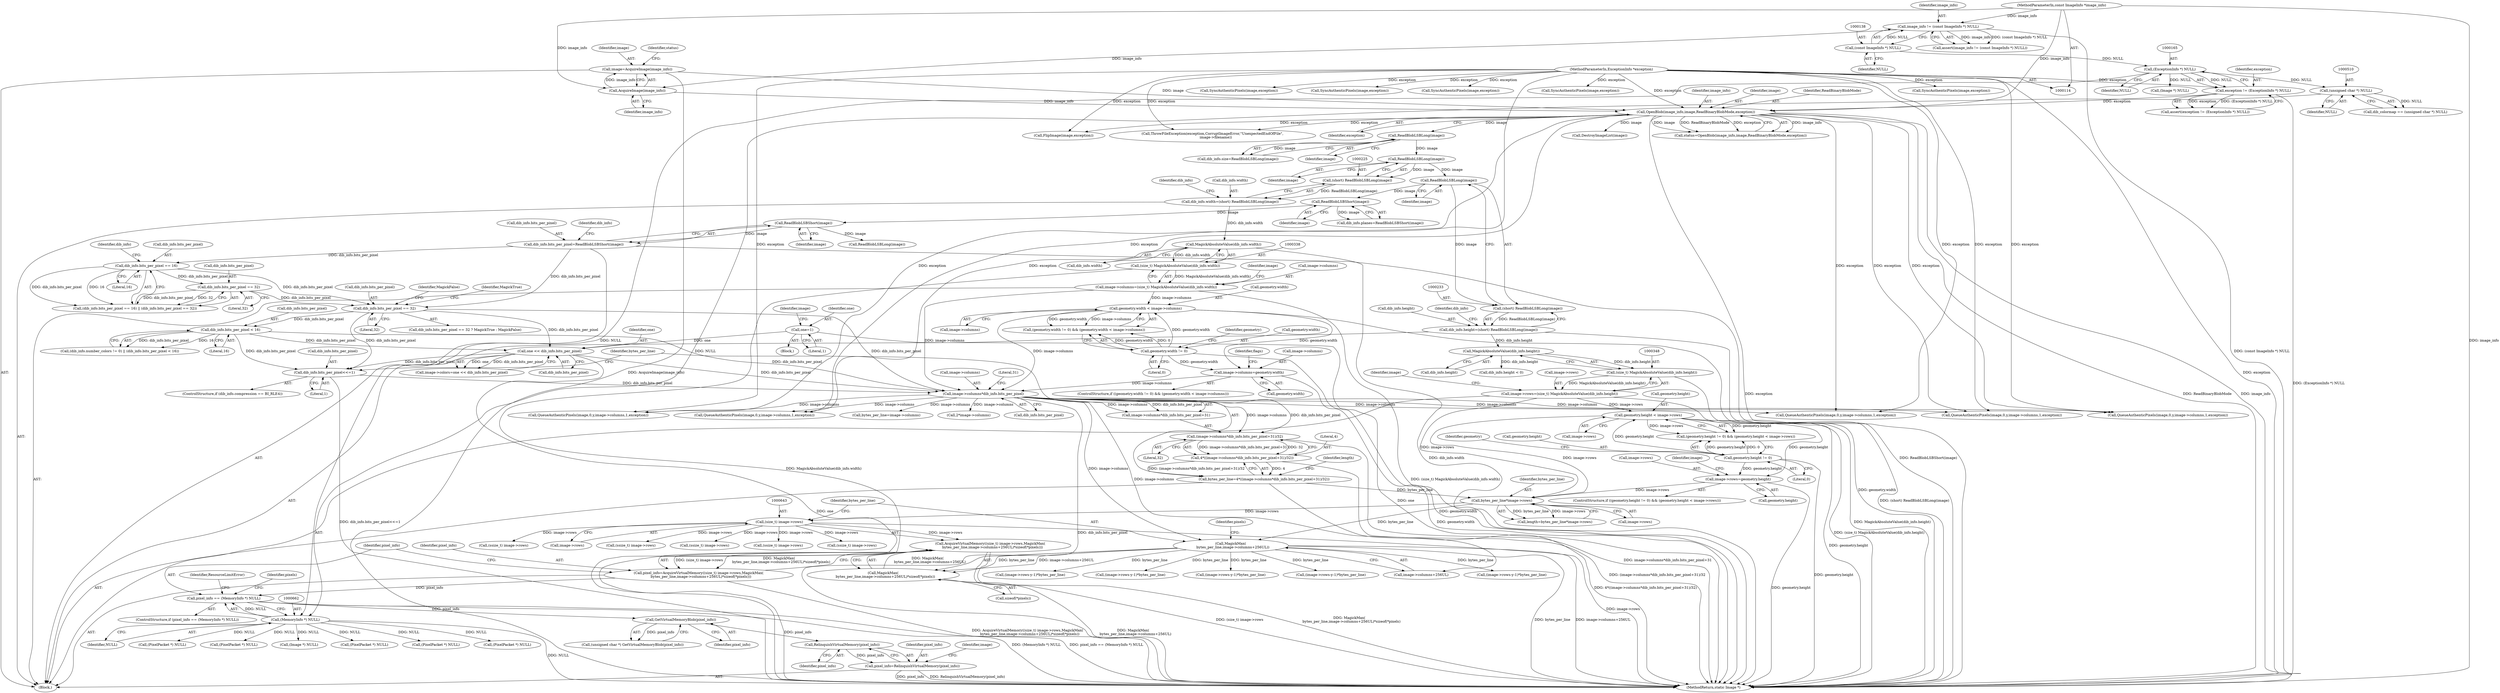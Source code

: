 digraph "0_ImageMagick_f6e9d0d9955e85bdd7540b251cd50d598dacc5e6_10@pointer" {
"1001595" [label="(Call,RelinquishVirtualMemory(pixel_info))"];
"1000671" [label="(Call,GetVirtualMemoryBlob(pixel_info))"];
"1000659" [label="(Call,pixel_info == (MemoryInfo *) NULL)"];
"1000639" [label="(Call,pixel_info=AcquireVirtualMemory((size_t) image->rows,MagickMax(\n    bytes_per_line,image->columns+256UL)*sizeof(*pixels)))"];
"1000641" [label="(Call,AcquireVirtualMemory((size_t) image->rows,MagickMax(\n    bytes_per_line,image->columns+256UL)*sizeof(*pixels)))"];
"1000642" [label="(Call,(size_t) image->rows)"];
"1000634" [label="(Call,bytes_per_line*image->rows)"];
"1000617" [label="(Call,bytes_per_line=4*((image->columns*dib_info.bits_per_pixel+31)/32))"];
"1000619" [label="(Call,4*((image->columns*dib_info.bits_per_pixel+31)/32))"];
"1000621" [label="(Call,(image->columns*dib_info.bits_per_pixel+31)/32)"];
"1000623" [label="(Call,image->columns*dib_info.bits_per_pixel)"];
"1000333" [label="(Call,image->columns=(size_t) MagickAbsoluteValue(dib_info.width))"];
"1000337" [label="(Call,(size_t) MagickAbsoluteValue(dib_info.width))"];
"1000339" [label="(Call,MagickAbsoluteValue(dib_info.width))"];
"1000220" [label="(Call,dib_info.width=(short) ReadBlobLSBLong(image))"];
"1000224" [label="(Call,(short) ReadBlobLSBLong(image))"];
"1000226" [label="(Call,ReadBlobLSBLong(image))"];
"1000209" [label="(Call,ReadBlobLSBLong(image))"];
"1000179" [label="(Call,OpenBlob(image_info,image,ReadBinaryBlobMode,exception))"];
"1000175" [label="(Call,AcquireImage(image_info))"];
"1000135" [label="(Call,image_info != (const ImageInfo *) NULL)"];
"1000115" [label="(MethodParameterIn,const ImageInfo *image_info)"];
"1000137" [label="(Call,(const ImageInfo *) NULL)"];
"1000173" [label="(Call,image=AcquireImage(image_info))"];
"1000162" [label="(Call,exception != (ExceptionInfo *) NULL)"];
"1000116" [label="(MethodParameterIn,ExceptionInfo *exception)"];
"1000164" [label="(Call,(ExceptionInfo *) NULL)"];
"1000435" [label="(Call,image->columns=geometry.width)"];
"1000423" [label="(Call,geometry.width != 0)"];
"1000428" [label="(Call,geometry.width < image->columns)"];
"1000612" [label="(Call,dib_info.bits_per_pixel<<=1)"];
"1000365" [label="(Call,dib_info.bits_per_pixel < 16)"];
"1000326" [label="(Call,dib_info.bits_per_pixel == 32)"];
"1000297" [label="(Call,dib_info.bits_per_pixel == 32)"];
"1000292" [label="(Call,dib_info.bits_per_pixel == 16)"];
"1000242" [label="(Call,dib_info.bits_per_pixel=ReadBlobLSBShort(image))"];
"1000246" [label="(Call,ReadBlobLSBShort(image))"];
"1000240" [label="(Call,ReadBlobLSBShort(image))"];
"1000234" [label="(Call,ReadBlobLSBLong(image))"];
"1000397" [label="(Call,one << dib_info.bits_per_pixel)"];
"1000384" [label="(Call,one=1)"];
"1000460" [label="(Call,image->rows=geometry.height)"];
"1000448" [label="(Call,geometry.height != 0)"];
"1000453" [label="(Call,geometry.height < image->rows)"];
"1000343" [label="(Call,image->rows=(size_t) MagickAbsoluteValue(dib_info.height))"];
"1000347" [label="(Call,(size_t) MagickAbsoluteValue(dib_info.height))"];
"1000349" [label="(Call,MagickAbsoluteValue(dib_info.height))"];
"1000228" [label="(Call,dib_info.height=(short) ReadBlobLSBLong(image))"];
"1000232" [label="(Call,(short) ReadBlobLSBLong(image))"];
"1000647" [label="(Call,MagickMax(\n    bytes_per_line,image->columns+256UL)*sizeof(*pixels))"];
"1000648" [label="(Call,MagickMax(\n    bytes_per_line,image->columns+256UL))"];
"1000661" [label="(Call,(MemoryInfo *) NULL)"];
"1000509" [label="(Call,(unsigned char *) NULL)"];
"1001593" [label="(Call,pixel_info=RelinquishVirtualMemory(pixel_info))"];
"1001502" [label="(Call,(PixelPacket *) NULL)"];
"1000339" [label="(Call,MagickAbsoluteValue(dib_info.width))"];
"1000460" [label="(Call,image->rows=geometry.height)"];
"1000242" [label="(Call,dib_info.bits_per_pixel=ReadBlobLSBShort(image))"];
"1000386" [label="(Literal,1)"];
"1000660" [label="(Identifier,pixel_info)"];
"1000333" [label="(Call,image->columns=(size_t) MagickAbsoluteValue(dib_info.width))"];
"1000332" [label="(Identifier,MagickFalse)"];
"1000786" [label="(Call,QueueAuthenticPixels(image,0,y,image->columns,1,exception))"];
"1000617" [label="(Call,bytes_per_line=4*((image->columns*dib_info.bits_per_pixel+31)/32))"];
"1000183" [label="(Identifier,exception)"];
"1000436" [label="(Call,image->columns)"];
"1001554" [label="(Call,SyncAuthenticPixels(image,exception))"];
"1000640" [label="(Identifier,pixel_info)"];
"1000422" [label="(Call,(geometry.width != 0) && (geometry.width < image->columns))"];
"1000234" [label="(Call,ReadBlobLSBLong(image))"];
"1000330" [label="(Literal,32)"];
"1000668" [label="(Identifier,pixels)"];
"1000163" [label="(Identifier,exception)"];
"1001135" [label="(Call,(ssize_t) image->rows)"];
"1000166" [label="(Identifier,NULL)"];
"1000181" [label="(Identifier,image)"];
"1000116" [label="(MethodParameterIn,ExceptionInfo *exception)"];
"1000134" [label="(Call,assert(image_info != (const ImageInfo *) NULL))"];
"1001463" [label="(Call,(ssize_t) image->rows)"];
"1000428" [label="(Call,geometry.width < image->columns)"];
"1000331" [label="(Identifier,MagickTrue)"];
"1000194" [label="(Call,(Image *) NULL)"];
"1000343" [label="(Call,image->rows=(size_t) MagickAbsoluteValue(dib_info.height))"];
"1000657" [label="(Identifier,pixels)"];
"1001596" [label="(Identifier,pixel_info)"];
"1000659" [label="(Call,pixel_info == (MemoryInfo *) NULL)"];
"1001277" [label="(Call,(ssize_t) image->rows)"];
"1000447" [label="(Call,(geometry.height != 0) && (geometry.height < image->rows))"];
"1000661" [label="(Call,(MemoryInfo *) NULL)"];
"1000453" [label="(Call,geometry.height < image->rows)"];
"1000435" [label="(Call,image->columns=geometry.width)"];
"1000179" [label="(Call,OpenBlob(image_info,image,ReadBinaryBlobMode,exception))"];
"1001593" [label="(Call,pixel_info=RelinquishVirtualMemory(pixel_info))"];
"1000205" [label="(Call,dib_info.size=ReadBlobLSBLong(image))"];
"1000644" [label="(Call,image->rows)"];
"1000139" [label="(Identifier,NULL)"];
"1000759" [label="(Call,(ssize_t) image->rows)"];
"1001600" [label="(Identifier,image)"];
"1000421" [label="(ControlStructure,if ((geometry.width != 0) && (geometry.width < image->columns)))"];
"1000439" [label="(Call,geometry.width)"];
"1000347" [label="(Call,(size_t) MagickAbsoluteValue(dib_info.height))"];
"1000470" [label="(Identifier,image)"];
"1000455" [label="(Identifier,geometry)"];
"1000326" [label="(Call,dib_info.bits_per_pixel == 32)"];
"1001625" [label="(Call,(Image *) NULL)"];
"1000398" [label="(Identifier,one)"];
"1000240" [label="(Call,ReadBlobLSBShort(image))"];
"1000612" [label="(Call,dib_info.bits_per_pixel<<=1)"];
"1000393" [label="(Call,image->colors=one << dib_info.bits_per_pixel)"];
"1000671" [label="(Call,GetVirtualMemoryBlob(pixel_info))"];
"1000633" [label="(Identifier,length)"];
"1000423" [label="(Call,geometry.width != 0)"];
"1000658" [label="(ControlStructure,if (pixel_info == (MemoryInfo *) NULL))"];
"1000624" [label="(Call,image->columns)"];
"1000296" [label="(Literal,16)"];
"1000175" [label="(Call,AcquireImage(image_info))"];
"1000164" [label="(Call,(ExceptionInfo *) NULL)"];
"1000355" [label="(Identifier,image)"];
"1001162" [label="(Call,QueueAuthenticPixels(image,0,y,image->columns,1,exception))"];
"1000226" [label="(Call,ReadBlobLSBLong(image))"];
"1000775" [label="(Call,(image->rows-y-1)*bytes_per_line)"];
"1000230" [label="(Identifier,dib_info)"];
"1000297" [label="(Call,dib_info.bits_per_pixel == 32)"];
"1000457" [label="(Call,image->rows)"];
"1000292" [label="(Call,dib_info.bits_per_pixel == 16)"];
"1000639" [label="(Call,pixel_info=AcquireVirtualMemory((size_t) image->rows,MagickMax(\n    bytes_per_line,image->columns+256UL)*sizeof(*pixels)))"];
"1000359" [label="(Call,(dib_info.number_colors != 0) || (dib_info.bits_per_pixel < 16))"];
"1000252" [label="(Call,ReadBlobLSBLong(image))"];
"1000904" [label="(Call,SyncAuthenticPixels(image,exception))"];
"1000229" [label="(Call,dib_info.height)"];
"1000798" [label="(Call,(PixelPacket *) NULL)"];
"1000349" [label="(Call,MagickAbsoluteValue(dib_info.height))"];
"1001595" [label="(Call,RelinquishVirtualMemory(pixel_info))"];
"1000632" [label="(Call,length=bytes_per_line*image->rows)"];
"1000173" [label="(Call,image=AcquireImage(image_info))"];
"1000291" [label="(Call,(dib_info.bits_per_pixel == 16) || (dib_info.bits_per_pixel == 32))"];
"1000461" [label="(Call,image->rows)"];
"1000429" [label="(Call,geometry.width)"];
"1000634" [label="(Call,bytes_per_line*image->rows)"];
"1000210" [label="(Identifier,image)"];
"1000182" [label="(Identifier,ReadBinaryBlobMode)"];
"1000427" [label="(Literal,0)"];
"1001126" [label="(Call,bytes_per_line=image->columns)"];
"1001213" [label="(Call,SyncAuthenticPixels(image,exception))"];
"1000327" [label="(Call,dib_info.bits_per_pixel)"];
"1000344" [label="(Call,image->rows)"];
"1000650" [label="(Call,image->columns+256UL)"];
"1000241" [label="(Identifier,image)"];
"1000665" [label="(Identifier,ResourceLimitError)"];
"1000209" [label="(Call,ReadBlobLSBLong(image))"];
"1000232" [label="(Call,(short) ReadBlobLSBLong(image))"];
"1000235" [label="(Identifier,image)"];
"1000161" [label="(Call,assert(exception != (ExceptionInfo *) NULL))"];
"1000340" [label="(Call,dib_info.width)"];
"1000350" [label="(Call,dib_info.height)"];
"1000236" [label="(Call,dib_info.planes=ReadBlobLSBShort(image))"];
"1000137" [label="(Call,(const ImageInfo *) NULL)"];
"1000641" [label="(Call,AcquireVirtualMemory((size_t) image->rows,MagickMax(\n    bytes_per_line,image->columns+256UL)*sizeof(*pixels)))"];
"1000221" [label="(Call,dib_info.width)"];
"1000672" [label="(Identifier,pixel_info)"];
"1001151" [label="(Call,(image->rows-y-1)*bytes_per_line)"];
"1000247" [label="(Identifier,image)"];
"1001602" [label="(Call,ThrowFileException(exception,CorruptImageError,\"UnexpectedEndOfFile\",\n      image->filename))"];
"1000162" [label="(Call,exception != (ExceptionInfo *) NULL)"];
"1000136" [label="(Identifier,image_info)"];
"1000177" [label="(Call,status=OpenBlob(image_info,image,ReadBinaryBlobMode,exception))"];
"1000965" [label="(Call,(image->rows-y-1)*bytes_per_line)"];
"1000622" [label="(Call,image->columns*dib_info.bits_per_pixel+31)"];
"1000399" [label="(Call,dib_info.bits_per_pixel)"];
"1000293" [label="(Call,dib_info.bits_per_pixel)"];
"1000669" [label="(Call,(unsigned char *) GetVirtualMemoryBlob(pixel_info))"];
"1000509" [label="(Call,(unsigned char *) NULL)"];
"1000507" [label="(Call,dib_colormap == (unsigned char *) NULL)"];
"1000655" [label="(Call,sizeof(*pixels))"];
"1000631" [label="(Literal,32)"];
"1000511" [label="(Identifier,NULL)"];
"1000618" [label="(Identifier,bytes_per_line)"];
"1001619" [label="(Call,FlipImage(image,exception))"];
"1000642" [label="(Call,(size_t) image->rows)"];
"1000174" [label="(Identifier,image)"];
"1000606" [label="(ControlStructure,if (dib_info.compression == BI_RLE4))"];
"1001594" [label="(Identifier,pixel_info)"];
"1000452" [label="(Literal,0)"];
"1000432" [label="(Call,image->columns)"];
"1000616" [label="(Literal,1)"];
"1000298" [label="(Call,dib_info.bits_per_pixel)"];
"1000397" [label="(Call,one << dib_info.bits_per_pixel)"];
"1000191" [label="(Call,DestroyImageList(image))"];
"1000238" [label="(Identifier,dib_info)"];
"1000365" [label="(Call,dib_info.bits_per_pixel < 16)"];
"1000246" [label="(Call,ReadBlobLSBShort(image))"];
"1000630" [label="(Literal,31)"];
"1001293" [label="(Call,(image->rows-y-1)*bytes_per_line)"];
"1001479" [label="(Call,(image->rows-y-1)*bytes_per_line)"];
"1000636" [label="(Call,image->rows)"];
"1000366" [label="(Call,dib_info.bits_per_pixel)"];
"1000369" [label="(Literal,16)"];
"1001268" [label="(Call,2*image->columns)"];
"1001646" [label="(MethodReturn,static Image *)"];
"1000228" [label="(Call,dib_info.height=(short) ReadBlobLSBLong(image))"];
"1000621" [label="(Call,(image->columns*dib_info.bits_per_pixel+31)/32)"];
"1000988" [label="(Call,(PixelPacket *) NULL)"];
"1000446" [label="(ControlStructure,if ((geometry.height != 0) && (geometry.height < image->rows)))"];
"1001316" [label="(Call,(PixelPacket *) NULL)"];
"1001304" [label="(Call,QueueAuthenticPixels(image,0,y,image->columns,1,exception))"];
"1000115" [label="(MethodParameterIn,const ImageInfo *image_info)"];
"1000334" [label="(Call,image->columns)"];
"1000224" [label="(Call,(short) ReadBlobLSBLong(image))"];
"1001073" [label="(Call,SyncAuthenticPixels(image,exception))"];
"1000444" [label="(Identifier,flags)"];
"1000250" [label="(Identifier,dib_info)"];
"1000176" [label="(Identifier,image_info)"];
"1000385" [label="(Identifier,one)"];
"1000649" [label="(Identifier,bytes_per_line)"];
"1000976" [label="(Call,QueueAuthenticPixels(image,0,y,image->columns,1,exception))"];
"1000299" [label="(Identifier,dib_info)"];
"1000243" [label="(Call,dib_info.bits_per_pixel)"];
"1000180" [label="(Identifier,image_info)"];
"1000627" [label="(Call,dib_info.bits_per_pixel)"];
"1000325" [label="(Call,dib_info.bits_per_pixel == 32 ? MagickTrue : MagickFalse)"];
"1000424" [label="(Call,geometry.width)"];
"1000663" [label="(Identifier,NULL)"];
"1000619" [label="(Call,4*((image->columns*dib_info.bits_per_pixel+31)/32))"];
"1000117" [label="(Block,)"];
"1000135" [label="(Call,image_info != (const ImageInfo *) NULL)"];
"1000384" [label="(Call,one=1)"];
"1000178" [label="(Identifier,status)"];
"1000227" [label="(Identifier,image)"];
"1000449" [label="(Call,geometry.height)"];
"1000220" [label="(Call,dib_info.width=(short) ReadBlobLSBLong(image))"];
"1000390" [label="(Identifier,image)"];
"1000454" [label="(Call,geometry.height)"];
"1001421" [label="(Call,SyncAuthenticPixels(image,exception))"];
"1000635" [label="(Identifier,bytes_per_line)"];
"1000613" [label="(Call,dib_info.bits_per_pixel)"];
"1000301" [label="(Literal,32)"];
"1001490" [label="(Call,QueueAuthenticPixels(image,0,y,image->columns,1,exception))"];
"1000464" [label="(Call,geometry.height)"];
"1000623" [label="(Call,image->columns*dib_info.bits_per_pixel)"];
"1000337" [label="(Call,(size_t) MagickAbsoluteValue(dib_info.width))"];
"1000430" [label="(Identifier,geometry)"];
"1000949" [label="(Call,(ssize_t) image->rows)"];
"1000648" [label="(Call,MagickMax(\n    bytes_per_line,image->columns+256UL))"];
"1001610" [label="(Call,dib_info.height < 0)"];
"1001174" [label="(Call,(PixelPacket *) NULL)"];
"1000620" [label="(Literal,4)"];
"1000647" [label="(Call,MagickMax(\n    bytes_per_line,image->columns+256UL)*sizeof(*pixels))"];
"1000345" [label="(Identifier,image)"];
"1000448" [label="(Call,geometry.height != 0)"];
"1000370" [label="(Block,)"];
"1001595" -> "1001593"  [label="AST: "];
"1001595" -> "1001596"  [label="CFG: "];
"1001596" -> "1001595"  [label="AST: "];
"1001593" -> "1001595"  [label="CFG: "];
"1001595" -> "1001593"  [label="DDG: pixel_info"];
"1000671" -> "1001595"  [label="DDG: pixel_info"];
"1000671" -> "1000669"  [label="AST: "];
"1000671" -> "1000672"  [label="CFG: "];
"1000672" -> "1000671"  [label="AST: "];
"1000669" -> "1000671"  [label="CFG: "];
"1000671" -> "1000669"  [label="DDG: pixel_info"];
"1000659" -> "1000671"  [label="DDG: pixel_info"];
"1000659" -> "1000658"  [label="AST: "];
"1000659" -> "1000661"  [label="CFG: "];
"1000660" -> "1000659"  [label="AST: "];
"1000661" -> "1000659"  [label="AST: "];
"1000665" -> "1000659"  [label="CFG: "];
"1000668" -> "1000659"  [label="CFG: "];
"1000659" -> "1001646"  [label="DDG: (MemoryInfo *) NULL"];
"1000659" -> "1001646"  [label="DDG: pixel_info == (MemoryInfo *) NULL"];
"1000639" -> "1000659"  [label="DDG: pixel_info"];
"1000661" -> "1000659"  [label="DDG: NULL"];
"1000639" -> "1000117"  [label="AST: "];
"1000639" -> "1000641"  [label="CFG: "];
"1000640" -> "1000639"  [label="AST: "];
"1000641" -> "1000639"  [label="AST: "];
"1000660" -> "1000639"  [label="CFG: "];
"1000639" -> "1001646"  [label="DDG: AcquireVirtualMemory((size_t) image->rows,MagickMax(\n    bytes_per_line,image->columns+256UL)*sizeof(*pixels))"];
"1000641" -> "1000639"  [label="DDG: (size_t) image->rows"];
"1000641" -> "1000639"  [label="DDG: MagickMax(\n    bytes_per_line,image->columns+256UL)*sizeof(*pixels)"];
"1000641" -> "1000647"  [label="CFG: "];
"1000642" -> "1000641"  [label="AST: "];
"1000647" -> "1000641"  [label="AST: "];
"1000641" -> "1001646"  [label="DDG: MagickMax(\n    bytes_per_line,image->columns+256UL)*sizeof(*pixels)"];
"1000641" -> "1001646"  [label="DDG: (size_t) image->rows"];
"1000642" -> "1000641"  [label="DDG: image->rows"];
"1000647" -> "1000641"  [label="DDG: MagickMax(\n    bytes_per_line,image->columns+256UL)"];
"1000642" -> "1000644"  [label="CFG: "];
"1000643" -> "1000642"  [label="AST: "];
"1000644" -> "1000642"  [label="AST: "];
"1000649" -> "1000642"  [label="CFG: "];
"1000642" -> "1001646"  [label="DDG: image->rows"];
"1000634" -> "1000642"  [label="DDG: image->rows"];
"1000642" -> "1000759"  [label="DDG: image->rows"];
"1000642" -> "1000949"  [label="DDG: image->rows"];
"1000642" -> "1001135"  [label="DDG: image->rows"];
"1000642" -> "1001277"  [label="DDG: image->rows"];
"1000642" -> "1001463"  [label="DDG: image->rows"];
"1000634" -> "1000632"  [label="AST: "];
"1000634" -> "1000636"  [label="CFG: "];
"1000635" -> "1000634"  [label="AST: "];
"1000636" -> "1000634"  [label="AST: "];
"1000632" -> "1000634"  [label="CFG: "];
"1000634" -> "1000632"  [label="DDG: bytes_per_line"];
"1000634" -> "1000632"  [label="DDG: image->rows"];
"1000617" -> "1000634"  [label="DDG: bytes_per_line"];
"1000460" -> "1000634"  [label="DDG: image->rows"];
"1000343" -> "1000634"  [label="DDG: image->rows"];
"1000453" -> "1000634"  [label="DDG: image->rows"];
"1000634" -> "1000648"  [label="DDG: bytes_per_line"];
"1000617" -> "1000117"  [label="AST: "];
"1000617" -> "1000619"  [label="CFG: "];
"1000618" -> "1000617"  [label="AST: "];
"1000619" -> "1000617"  [label="AST: "];
"1000633" -> "1000617"  [label="CFG: "];
"1000617" -> "1001646"  [label="DDG: 4*((image->columns*dib_info.bits_per_pixel+31)/32)"];
"1000619" -> "1000617"  [label="DDG: 4"];
"1000619" -> "1000617"  [label="DDG: (image->columns*dib_info.bits_per_pixel+31)/32"];
"1000619" -> "1000621"  [label="CFG: "];
"1000620" -> "1000619"  [label="AST: "];
"1000621" -> "1000619"  [label="AST: "];
"1000619" -> "1001646"  [label="DDG: (image->columns*dib_info.bits_per_pixel+31)/32"];
"1000621" -> "1000619"  [label="DDG: image->columns*dib_info.bits_per_pixel+31"];
"1000621" -> "1000619"  [label="DDG: 32"];
"1000621" -> "1000631"  [label="CFG: "];
"1000622" -> "1000621"  [label="AST: "];
"1000631" -> "1000621"  [label="AST: "];
"1000621" -> "1001646"  [label="DDG: image->columns*dib_info.bits_per_pixel+31"];
"1000623" -> "1000621"  [label="DDG: image->columns"];
"1000623" -> "1000621"  [label="DDG: dib_info.bits_per_pixel"];
"1000623" -> "1000622"  [label="AST: "];
"1000623" -> "1000627"  [label="CFG: "];
"1000624" -> "1000623"  [label="AST: "];
"1000627" -> "1000623"  [label="AST: "];
"1000630" -> "1000623"  [label="CFG: "];
"1000623" -> "1001646"  [label="DDG: dib_info.bits_per_pixel"];
"1000623" -> "1000622"  [label="DDG: image->columns"];
"1000623" -> "1000622"  [label="DDG: dib_info.bits_per_pixel"];
"1000333" -> "1000623"  [label="DDG: image->columns"];
"1000435" -> "1000623"  [label="DDG: image->columns"];
"1000428" -> "1000623"  [label="DDG: image->columns"];
"1000612" -> "1000623"  [label="DDG: dib_info.bits_per_pixel"];
"1000365" -> "1000623"  [label="DDG: dib_info.bits_per_pixel"];
"1000326" -> "1000623"  [label="DDG: dib_info.bits_per_pixel"];
"1000397" -> "1000623"  [label="DDG: dib_info.bits_per_pixel"];
"1000623" -> "1000648"  [label="DDG: image->columns"];
"1000623" -> "1000650"  [label="DDG: image->columns"];
"1000623" -> "1000786"  [label="DDG: image->columns"];
"1000623" -> "1000976"  [label="DDG: image->columns"];
"1000623" -> "1001126"  [label="DDG: image->columns"];
"1000623" -> "1001162"  [label="DDG: image->columns"];
"1000623" -> "1001268"  [label="DDG: image->columns"];
"1000623" -> "1001304"  [label="DDG: image->columns"];
"1000623" -> "1001490"  [label="DDG: image->columns"];
"1000333" -> "1000117"  [label="AST: "];
"1000333" -> "1000337"  [label="CFG: "];
"1000334" -> "1000333"  [label="AST: "];
"1000337" -> "1000333"  [label="AST: "];
"1000345" -> "1000333"  [label="CFG: "];
"1000333" -> "1001646"  [label="DDG: (size_t) MagickAbsoluteValue(dib_info.width)"];
"1000337" -> "1000333"  [label="DDG: MagickAbsoluteValue(dib_info.width)"];
"1000333" -> "1000428"  [label="DDG: image->columns"];
"1000337" -> "1000339"  [label="CFG: "];
"1000338" -> "1000337"  [label="AST: "];
"1000339" -> "1000337"  [label="AST: "];
"1000337" -> "1001646"  [label="DDG: MagickAbsoluteValue(dib_info.width)"];
"1000339" -> "1000337"  [label="DDG: dib_info.width"];
"1000339" -> "1000340"  [label="CFG: "];
"1000340" -> "1000339"  [label="AST: "];
"1000339" -> "1001646"  [label="DDG: dib_info.width"];
"1000220" -> "1000339"  [label="DDG: dib_info.width"];
"1000220" -> "1000117"  [label="AST: "];
"1000220" -> "1000224"  [label="CFG: "];
"1000221" -> "1000220"  [label="AST: "];
"1000224" -> "1000220"  [label="AST: "];
"1000230" -> "1000220"  [label="CFG: "];
"1000224" -> "1000220"  [label="DDG: ReadBlobLSBLong(image)"];
"1000224" -> "1000226"  [label="CFG: "];
"1000225" -> "1000224"  [label="AST: "];
"1000226" -> "1000224"  [label="AST: "];
"1000226" -> "1000224"  [label="DDG: image"];
"1000226" -> "1000227"  [label="CFG: "];
"1000227" -> "1000226"  [label="AST: "];
"1000209" -> "1000226"  [label="DDG: image"];
"1000226" -> "1000234"  [label="DDG: image"];
"1000209" -> "1000205"  [label="AST: "];
"1000209" -> "1000210"  [label="CFG: "];
"1000210" -> "1000209"  [label="AST: "];
"1000205" -> "1000209"  [label="CFG: "];
"1000209" -> "1000205"  [label="DDG: image"];
"1000179" -> "1000209"  [label="DDG: image"];
"1000179" -> "1000177"  [label="AST: "];
"1000179" -> "1000183"  [label="CFG: "];
"1000180" -> "1000179"  [label="AST: "];
"1000181" -> "1000179"  [label="AST: "];
"1000182" -> "1000179"  [label="AST: "];
"1000183" -> "1000179"  [label="AST: "];
"1000177" -> "1000179"  [label="CFG: "];
"1000179" -> "1001646"  [label="DDG: ReadBinaryBlobMode"];
"1000179" -> "1001646"  [label="DDG: image_info"];
"1000179" -> "1001646"  [label="DDG: exception"];
"1000179" -> "1000177"  [label="DDG: image_info"];
"1000179" -> "1000177"  [label="DDG: image"];
"1000179" -> "1000177"  [label="DDG: ReadBinaryBlobMode"];
"1000179" -> "1000177"  [label="DDG: exception"];
"1000175" -> "1000179"  [label="DDG: image_info"];
"1000115" -> "1000179"  [label="DDG: image_info"];
"1000173" -> "1000179"  [label="DDG: image"];
"1000162" -> "1000179"  [label="DDG: exception"];
"1000116" -> "1000179"  [label="DDG: exception"];
"1000179" -> "1000191"  [label="DDG: image"];
"1000179" -> "1000786"  [label="DDG: exception"];
"1000179" -> "1000976"  [label="DDG: exception"];
"1000179" -> "1001162"  [label="DDG: exception"];
"1000179" -> "1001304"  [label="DDG: exception"];
"1000179" -> "1001490"  [label="DDG: exception"];
"1000179" -> "1001602"  [label="DDG: exception"];
"1000179" -> "1001619"  [label="DDG: exception"];
"1000175" -> "1000173"  [label="AST: "];
"1000175" -> "1000176"  [label="CFG: "];
"1000176" -> "1000175"  [label="AST: "];
"1000173" -> "1000175"  [label="CFG: "];
"1000175" -> "1000173"  [label="DDG: image_info"];
"1000135" -> "1000175"  [label="DDG: image_info"];
"1000115" -> "1000175"  [label="DDG: image_info"];
"1000135" -> "1000134"  [label="AST: "];
"1000135" -> "1000137"  [label="CFG: "];
"1000136" -> "1000135"  [label="AST: "];
"1000137" -> "1000135"  [label="AST: "];
"1000134" -> "1000135"  [label="CFG: "];
"1000135" -> "1001646"  [label="DDG: (const ImageInfo *) NULL"];
"1000135" -> "1000134"  [label="DDG: image_info"];
"1000135" -> "1000134"  [label="DDG: (const ImageInfo *) NULL"];
"1000115" -> "1000135"  [label="DDG: image_info"];
"1000137" -> "1000135"  [label="DDG: NULL"];
"1000115" -> "1000114"  [label="AST: "];
"1000115" -> "1001646"  [label="DDG: image_info"];
"1000137" -> "1000139"  [label="CFG: "];
"1000138" -> "1000137"  [label="AST: "];
"1000139" -> "1000137"  [label="AST: "];
"1000137" -> "1000164"  [label="DDG: NULL"];
"1000173" -> "1000117"  [label="AST: "];
"1000174" -> "1000173"  [label="AST: "];
"1000178" -> "1000173"  [label="CFG: "];
"1000173" -> "1001646"  [label="DDG: AcquireImage(image_info)"];
"1000162" -> "1000161"  [label="AST: "];
"1000162" -> "1000164"  [label="CFG: "];
"1000163" -> "1000162"  [label="AST: "];
"1000164" -> "1000162"  [label="AST: "];
"1000161" -> "1000162"  [label="CFG: "];
"1000162" -> "1001646"  [label="DDG: (ExceptionInfo *) NULL"];
"1000162" -> "1000161"  [label="DDG: exception"];
"1000162" -> "1000161"  [label="DDG: (ExceptionInfo *) NULL"];
"1000116" -> "1000162"  [label="DDG: exception"];
"1000164" -> "1000162"  [label="DDG: NULL"];
"1000116" -> "1000114"  [label="AST: "];
"1000116" -> "1001646"  [label="DDG: exception"];
"1000116" -> "1000786"  [label="DDG: exception"];
"1000116" -> "1000904"  [label="DDG: exception"];
"1000116" -> "1000976"  [label="DDG: exception"];
"1000116" -> "1001073"  [label="DDG: exception"];
"1000116" -> "1001162"  [label="DDG: exception"];
"1000116" -> "1001213"  [label="DDG: exception"];
"1000116" -> "1001304"  [label="DDG: exception"];
"1000116" -> "1001421"  [label="DDG: exception"];
"1000116" -> "1001490"  [label="DDG: exception"];
"1000116" -> "1001554"  [label="DDG: exception"];
"1000116" -> "1001602"  [label="DDG: exception"];
"1000116" -> "1001619"  [label="DDG: exception"];
"1000164" -> "1000166"  [label="CFG: "];
"1000165" -> "1000164"  [label="AST: "];
"1000166" -> "1000164"  [label="AST: "];
"1000164" -> "1000194"  [label="DDG: NULL"];
"1000164" -> "1000509"  [label="DDG: NULL"];
"1000164" -> "1000661"  [label="DDG: NULL"];
"1000435" -> "1000421"  [label="AST: "];
"1000435" -> "1000439"  [label="CFG: "];
"1000436" -> "1000435"  [label="AST: "];
"1000439" -> "1000435"  [label="AST: "];
"1000444" -> "1000435"  [label="CFG: "];
"1000435" -> "1001646"  [label="DDG: geometry.width"];
"1000423" -> "1000435"  [label="DDG: geometry.width"];
"1000428" -> "1000435"  [label="DDG: geometry.width"];
"1000423" -> "1000422"  [label="AST: "];
"1000423" -> "1000427"  [label="CFG: "];
"1000424" -> "1000423"  [label="AST: "];
"1000427" -> "1000423"  [label="AST: "];
"1000430" -> "1000423"  [label="CFG: "];
"1000422" -> "1000423"  [label="CFG: "];
"1000423" -> "1001646"  [label="DDG: geometry.width"];
"1000423" -> "1000422"  [label="DDG: geometry.width"];
"1000423" -> "1000422"  [label="DDG: 0"];
"1000423" -> "1000428"  [label="DDG: geometry.width"];
"1000428" -> "1000422"  [label="AST: "];
"1000428" -> "1000432"  [label="CFG: "];
"1000429" -> "1000428"  [label="AST: "];
"1000432" -> "1000428"  [label="AST: "];
"1000422" -> "1000428"  [label="CFG: "];
"1000428" -> "1001646"  [label="DDG: geometry.width"];
"1000428" -> "1000422"  [label="DDG: geometry.width"];
"1000428" -> "1000422"  [label="DDG: image->columns"];
"1000612" -> "1000606"  [label="AST: "];
"1000612" -> "1000616"  [label="CFG: "];
"1000613" -> "1000612"  [label="AST: "];
"1000616" -> "1000612"  [label="AST: "];
"1000618" -> "1000612"  [label="CFG: "];
"1000612" -> "1001646"  [label="DDG: dib_info.bits_per_pixel<<=1"];
"1000365" -> "1000612"  [label="DDG: dib_info.bits_per_pixel"];
"1000326" -> "1000612"  [label="DDG: dib_info.bits_per_pixel"];
"1000397" -> "1000612"  [label="DDG: dib_info.bits_per_pixel"];
"1000365" -> "1000359"  [label="AST: "];
"1000365" -> "1000369"  [label="CFG: "];
"1000366" -> "1000365"  [label="AST: "];
"1000369" -> "1000365"  [label="AST: "];
"1000359" -> "1000365"  [label="CFG: "];
"1000365" -> "1000359"  [label="DDG: dib_info.bits_per_pixel"];
"1000365" -> "1000359"  [label="DDG: 16"];
"1000326" -> "1000365"  [label="DDG: dib_info.bits_per_pixel"];
"1000365" -> "1000397"  [label="DDG: dib_info.bits_per_pixel"];
"1000326" -> "1000325"  [label="AST: "];
"1000326" -> "1000330"  [label="CFG: "];
"1000327" -> "1000326"  [label="AST: "];
"1000330" -> "1000326"  [label="AST: "];
"1000331" -> "1000326"  [label="CFG: "];
"1000332" -> "1000326"  [label="CFG: "];
"1000297" -> "1000326"  [label="DDG: dib_info.bits_per_pixel"];
"1000292" -> "1000326"  [label="DDG: dib_info.bits_per_pixel"];
"1000242" -> "1000326"  [label="DDG: dib_info.bits_per_pixel"];
"1000326" -> "1000397"  [label="DDG: dib_info.bits_per_pixel"];
"1000297" -> "1000291"  [label="AST: "];
"1000297" -> "1000301"  [label="CFG: "];
"1000298" -> "1000297"  [label="AST: "];
"1000301" -> "1000297"  [label="AST: "];
"1000291" -> "1000297"  [label="CFG: "];
"1000297" -> "1000291"  [label="DDG: dib_info.bits_per_pixel"];
"1000297" -> "1000291"  [label="DDG: 32"];
"1000292" -> "1000297"  [label="DDG: dib_info.bits_per_pixel"];
"1000292" -> "1000291"  [label="AST: "];
"1000292" -> "1000296"  [label="CFG: "];
"1000293" -> "1000292"  [label="AST: "];
"1000296" -> "1000292"  [label="AST: "];
"1000299" -> "1000292"  [label="CFG: "];
"1000291" -> "1000292"  [label="CFG: "];
"1000292" -> "1000291"  [label="DDG: dib_info.bits_per_pixel"];
"1000292" -> "1000291"  [label="DDG: 16"];
"1000242" -> "1000292"  [label="DDG: dib_info.bits_per_pixel"];
"1000242" -> "1000117"  [label="AST: "];
"1000242" -> "1000246"  [label="CFG: "];
"1000243" -> "1000242"  [label="AST: "];
"1000246" -> "1000242"  [label="AST: "];
"1000250" -> "1000242"  [label="CFG: "];
"1000242" -> "1001646"  [label="DDG: ReadBlobLSBShort(image)"];
"1000246" -> "1000242"  [label="DDG: image"];
"1000246" -> "1000247"  [label="CFG: "];
"1000247" -> "1000246"  [label="AST: "];
"1000240" -> "1000246"  [label="DDG: image"];
"1000246" -> "1000252"  [label="DDG: image"];
"1000240" -> "1000236"  [label="AST: "];
"1000240" -> "1000241"  [label="CFG: "];
"1000241" -> "1000240"  [label="AST: "];
"1000236" -> "1000240"  [label="CFG: "];
"1000240" -> "1000236"  [label="DDG: image"];
"1000234" -> "1000240"  [label="DDG: image"];
"1000234" -> "1000232"  [label="AST: "];
"1000234" -> "1000235"  [label="CFG: "];
"1000235" -> "1000234"  [label="AST: "];
"1000232" -> "1000234"  [label="CFG: "];
"1000234" -> "1000232"  [label="DDG: image"];
"1000397" -> "1000393"  [label="AST: "];
"1000397" -> "1000399"  [label="CFG: "];
"1000398" -> "1000397"  [label="AST: "];
"1000399" -> "1000397"  [label="AST: "];
"1000393" -> "1000397"  [label="CFG: "];
"1000397" -> "1001646"  [label="DDG: one"];
"1000397" -> "1000393"  [label="DDG: one"];
"1000397" -> "1000393"  [label="DDG: dib_info.bits_per_pixel"];
"1000384" -> "1000397"  [label="DDG: one"];
"1000384" -> "1000370"  [label="AST: "];
"1000384" -> "1000386"  [label="CFG: "];
"1000385" -> "1000384"  [label="AST: "];
"1000386" -> "1000384"  [label="AST: "];
"1000390" -> "1000384"  [label="CFG: "];
"1000384" -> "1001646"  [label="DDG: one"];
"1000460" -> "1000446"  [label="AST: "];
"1000460" -> "1000464"  [label="CFG: "];
"1000461" -> "1000460"  [label="AST: "];
"1000464" -> "1000460"  [label="AST: "];
"1000470" -> "1000460"  [label="CFG: "];
"1000460" -> "1001646"  [label="DDG: geometry.height"];
"1000448" -> "1000460"  [label="DDG: geometry.height"];
"1000453" -> "1000460"  [label="DDG: geometry.height"];
"1000448" -> "1000447"  [label="AST: "];
"1000448" -> "1000452"  [label="CFG: "];
"1000449" -> "1000448"  [label="AST: "];
"1000452" -> "1000448"  [label="AST: "];
"1000455" -> "1000448"  [label="CFG: "];
"1000447" -> "1000448"  [label="CFG: "];
"1000448" -> "1001646"  [label="DDG: geometry.height"];
"1000448" -> "1000447"  [label="DDG: geometry.height"];
"1000448" -> "1000447"  [label="DDG: 0"];
"1000448" -> "1000453"  [label="DDG: geometry.height"];
"1000453" -> "1000447"  [label="AST: "];
"1000453" -> "1000457"  [label="CFG: "];
"1000454" -> "1000453"  [label="AST: "];
"1000457" -> "1000453"  [label="AST: "];
"1000447" -> "1000453"  [label="CFG: "];
"1000453" -> "1001646"  [label="DDG: geometry.height"];
"1000453" -> "1000447"  [label="DDG: geometry.height"];
"1000453" -> "1000447"  [label="DDG: image->rows"];
"1000343" -> "1000453"  [label="DDG: image->rows"];
"1000343" -> "1000117"  [label="AST: "];
"1000343" -> "1000347"  [label="CFG: "];
"1000344" -> "1000343"  [label="AST: "];
"1000347" -> "1000343"  [label="AST: "];
"1000355" -> "1000343"  [label="CFG: "];
"1000343" -> "1001646"  [label="DDG: (size_t) MagickAbsoluteValue(dib_info.height)"];
"1000347" -> "1000343"  [label="DDG: MagickAbsoluteValue(dib_info.height)"];
"1000347" -> "1000349"  [label="CFG: "];
"1000348" -> "1000347"  [label="AST: "];
"1000349" -> "1000347"  [label="AST: "];
"1000347" -> "1001646"  [label="DDG: MagickAbsoluteValue(dib_info.height)"];
"1000349" -> "1000347"  [label="DDG: dib_info.height"];
"1000349" -> "1000350"  [label="CFG: "];
"1000350" -> "1000349"  [label="AST: "];
"1000228" -> "1000349"  [label="DDG: dib_info.height"];
"1000349" -> "1001610"  [label="DDG: dib_info.height"];
"1000228" -> "1000117"  [label="AST: "];
"1000228" -> "1000232"  [label="CFG: "];
"1000229" -> "1000228"  [label="AST: "];
"1000232" -> "1000228"  [label="AST: "];
"1000238" -> "1000228"  [label="CFG: "];
"1000228" -> "1001646"  [label="DDG: (short) ReadBlobLSBLong(image)"];
"1000232" -> "1000228"  [label="DDG: ReadBlobLSBLong(image)"];
"1000233" -> "1000232"  [label="AST: "];
"1000647" -> "1000655"  [label="CFG: "];
"1000648" -> "1000647"  [label="AST: "];
"1000655" -> "1000647"  [label="AST: "];
"1000647" -> "1001646"  [label="DDG: MagickMax(\n    bytes_per_line,image->columns+256UL)"];
"1000648" -> "1000647"  [label="DDG: bytes_per_line"];
"1000648" -> "1000647"  [label="DDG: image->columns+256UL"];
"1000648" -> "1000650"  [label="CFG: "];
"1000649" -> "1000648"  [label="AST: "];
"1000650" -> "1000648"  [label="AST: "];
"1000657" -> "1000648"  [label="CFG: "];
"1000648" -> "1001646"  [label="DDG: image->columns+256UL"];
"1000648" -> "1001646"  [label="DDG: bytes_per_line"];
"1000648" -> "1000775"  [label="DDG: bytes_per_line"];
"1000648" -> "1000965"  [label="DDG: bytes_per_line"];
"1000648" -> "1001151"  [label="DDG: bytes_per_line"];
"1000648" -> "1001293"  [label="DDG: bytes_per_line"];
"1000648" -> "1001479"  [label="DDG: bytes_per_line"];
"1000661" -> "1000663"  [label="CFG: "];
"1000662" -> "1000661"  [label="AST: "];
"1000663" -> "1000661"  [label="AST: "];
"1000661" -> "1001646"  [label="DDG: NULL"];
"1000509" -> "1000661"  [label="DDG: NULL"];
"1000661" -> "1000798"  [label="DDG: NULL"];
"1000661" -> "1000988"  [label="DDG: NULL"];
"1000661" -> "1001174"  [label="DDG: NULL"];
"1000661" -> "1001316"  [label="DDG: NULL"];
"1000661" -> "1001502"  [label="DDG: NULL"];
"1000661" -> "1001625"  [label="DDG: NULL"];
"1000509" -> "1000507"  [label="AST: "];
"1000509" -> "1000511"  [label="CFG: "];
"1000510" -> "1000509"  [label="AST: "];
"1000511" -> "1000509"  [label="AST: "];
"1000507" -> "1000509"  [label="CFG: "];
"1000509" -> "1000507"  [label="DDG: NULL"];
"1001593" -> "1000117"  [label="AST: "];
"1001594" -> "1001593"  [label="AST: "];
"1001600" -> "1001593"  [label="CFG: "];
"1001593" -> "1001646"  [label="DDG: pixel_info"];
"1001593" -> "1001646"  [label="DDG: RelinquishVirtualMemory(pixel_info)"];
}
